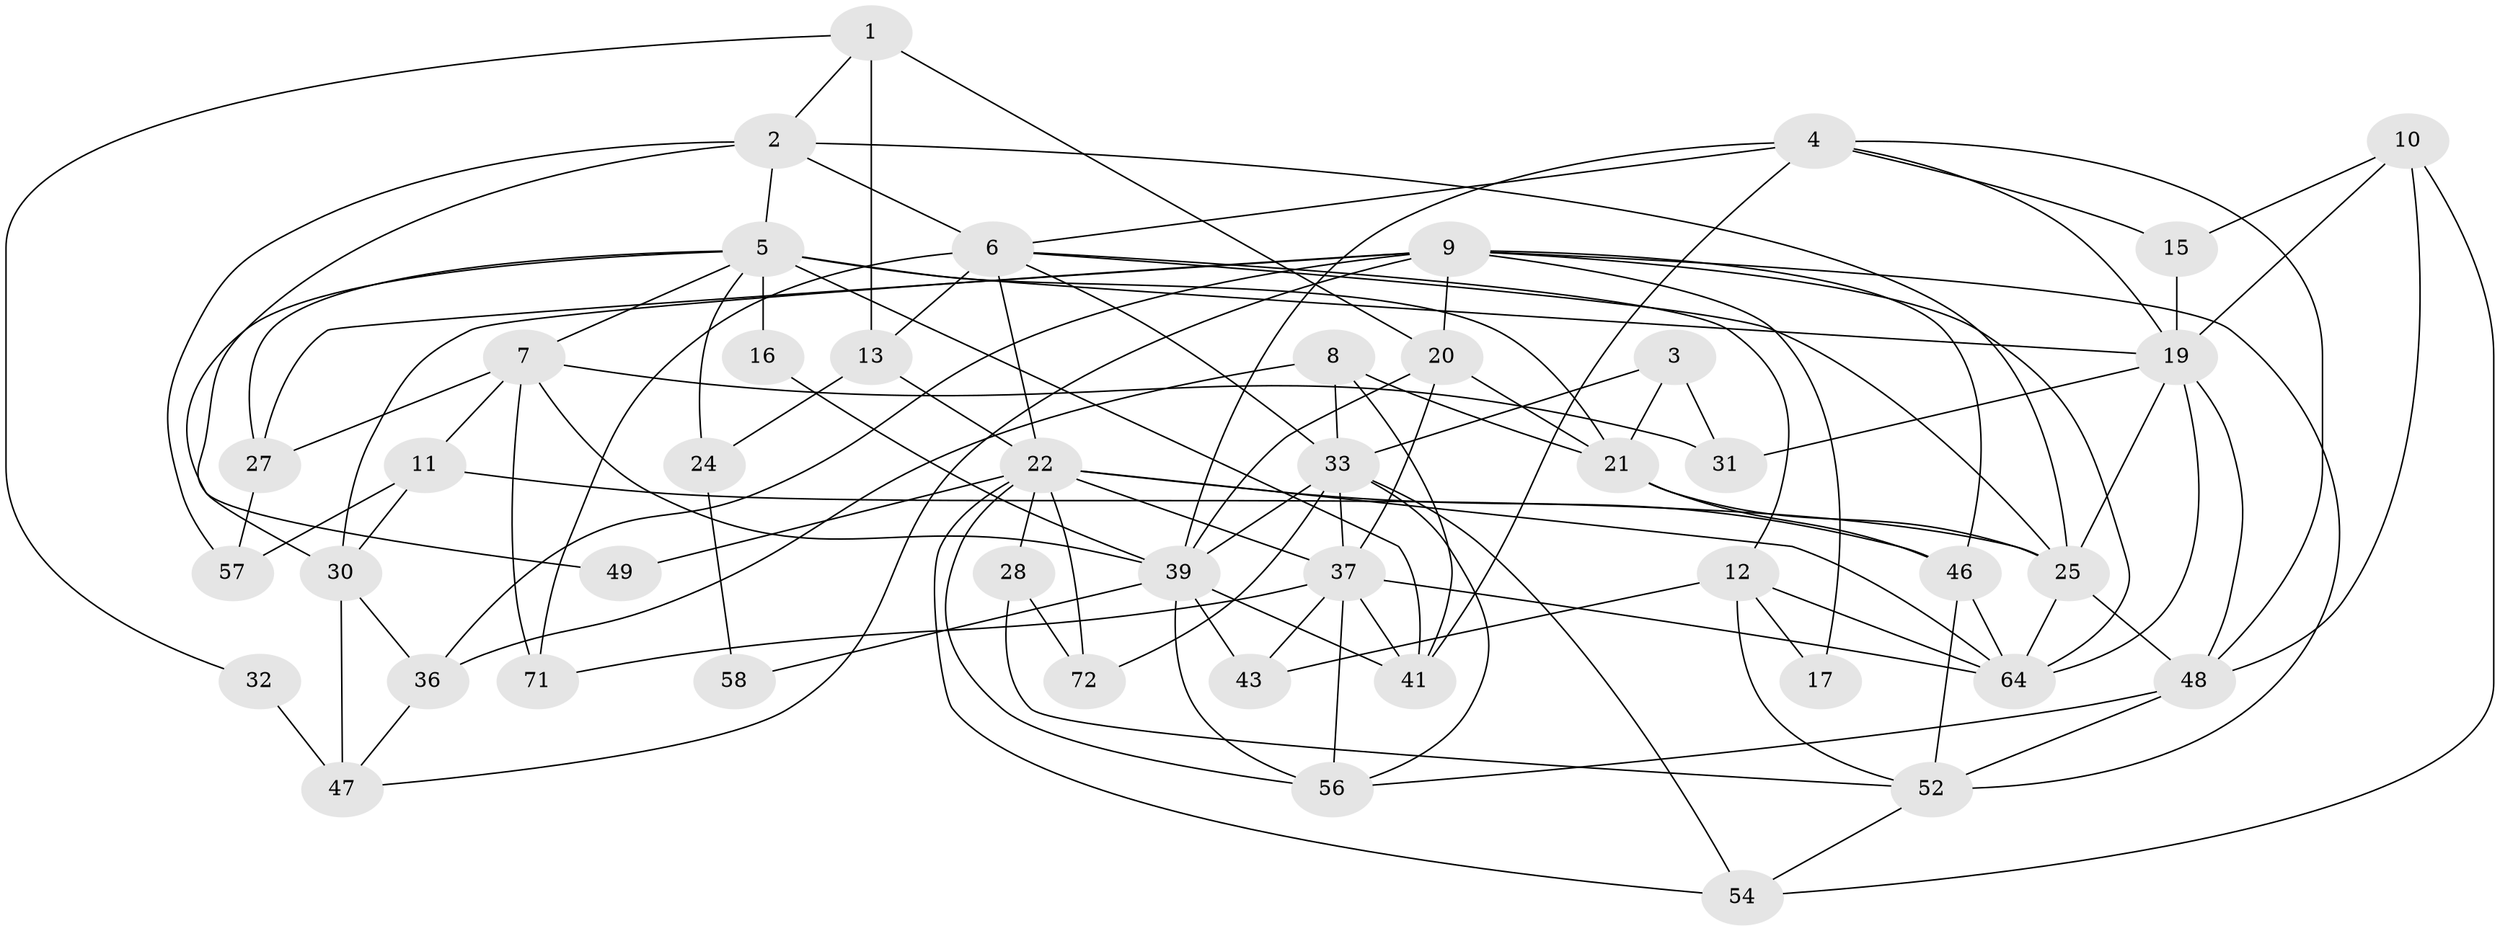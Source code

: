 // original degree distribution, {2: 0.0958904109589041, 4: 0.2465753424657534, 5: 0.2191780821917808, 6: 0.0821917808219178, 3: 0.3150684931506849, 7: 0.0410958904109589}
// Generated by graph-tools (version 1.1) at 2025/11/02/27/25 16:11:20]
// undirected, 45 vertices, 111 edges
graph export_dot {
graph [start="1"]
  node [color=gray90,style=filled];
  1 [super="+40"];
  2 [super="+23"];
  3 [super="+38"];
  4 [super="+14"];
  5 [super="+34"];
  6 [super="+18"];
  7 [super="+29"];
  8 [super="+70"];
  9 [super="+53"];
  10;
  11 [super="+61"];
  12 [super="+73"];
  13 [super="+63"];
  15;
  16;
  17;
  19 [super="+50"];
  20 [super="+51"];
  21 [super="+55"];
  22 [super="+45"];
  24;
  25 [super="+26"];
  27;
  28 [super="+66"];
  30 [super="+35"];
  31;
  32;
  33 [super="+62"];
  36;
  37 [super="+44"];
  39 [super="+42"];
  41;
  43;
  46;
  47 [super="+59"];
  48 [super="+67"];
  49;
  52 [super="+69"];
  54 [super="+68"];
  56 [super="+60"];
  57;
  58;
  64 [super="+65"];
  71;
  72;
  1 -- 13;
  1 -- 32;
  1 -- 2;
  1 -- 20 [weight=2];
  2 -- 25;
  2 -- 49;
  2 -- 57;
  2 -- 5;
  2 -- 6;
  3 -- 31;
  3 -- 21;
  3 -- 33;
  4 -- 39;
  4 -- 41;
  4 -- 48;
  4 -- 19;
  4 -- 15;
  4 -- 6;
  5 -- 27;
  5 -- 41;
  5 -- 19;
  5 -- 21;
  5 -- 16;
  5 -- 7;
  5 -- 24;
  5 -- 30;
  6 -- 71;
  6 -- 12;
  6 -- 25;
  6 -- 13;
  6 -- 33;
  6 -- 22;
  7 -- 31;
  7 -- 71;
  7 -- 11;
  7 -- 27;
  7 -- 39;
  8 -- 21;
  8 -- 41;
  8 -- 36;
  8 -- 33;
  9 -- 17;
  9 -- 27;
  9 -- 64;
  9 -- 36;
  9 -- 52 [weight=2];
  9 -- 46;
  9 -- 47;
  9 -- 30;
  9 -- 20;
  10 -- 15;
  10 -- 54;
  10 -- 19;
  10 -- 48;
  11 -- 30;
  11 -- 57;
  11 -- 25;
  12 -- 17;
  12 -- 64;
  12 -- 43;
  12 -- 52;
  13 -- 22;
  13 -- 24;
  15 -- 19 [weight=2];
  16 -- 39;
  19 -- 48;
  19 -- 31;
  19 -- 64;
  19 -- 25;
  20 -- 37;
  20 -- 21;
  20 -- 39;
  21 -- 25;
  21 -- 46;
  22 -- 49;
  22 -- 72;
  22 -- 54;
  22 -- 37;
  22 -- 64;
  22 -- 28;
  22 -- 46;
  22 -- 56;
  24 -- 58;
  25 -- 64;
  25 -- 48;
  27 -- 57;
  28 -- 72;
  28 -- 52;
  30 -- 47;
  30 -- 36;
  32 -- 47 [weight=2];
  33 -- 56;
  33 -- 72;
  33 -- 54;
  33 -- 37;
  33 -- 39;
  36 -- 47;
  37 -- 43;
  37 -- 56;
  37 -- 64;
  37 -- 71;
  37 -- 41;
  39 -- 58;
  39 -- 56;
  39 -- 41;
  39 -- 43;
  46 -- 52;
  46 -- 64;
  48 -- 52;
  48 -- 56;
  52 -- 54;
}
